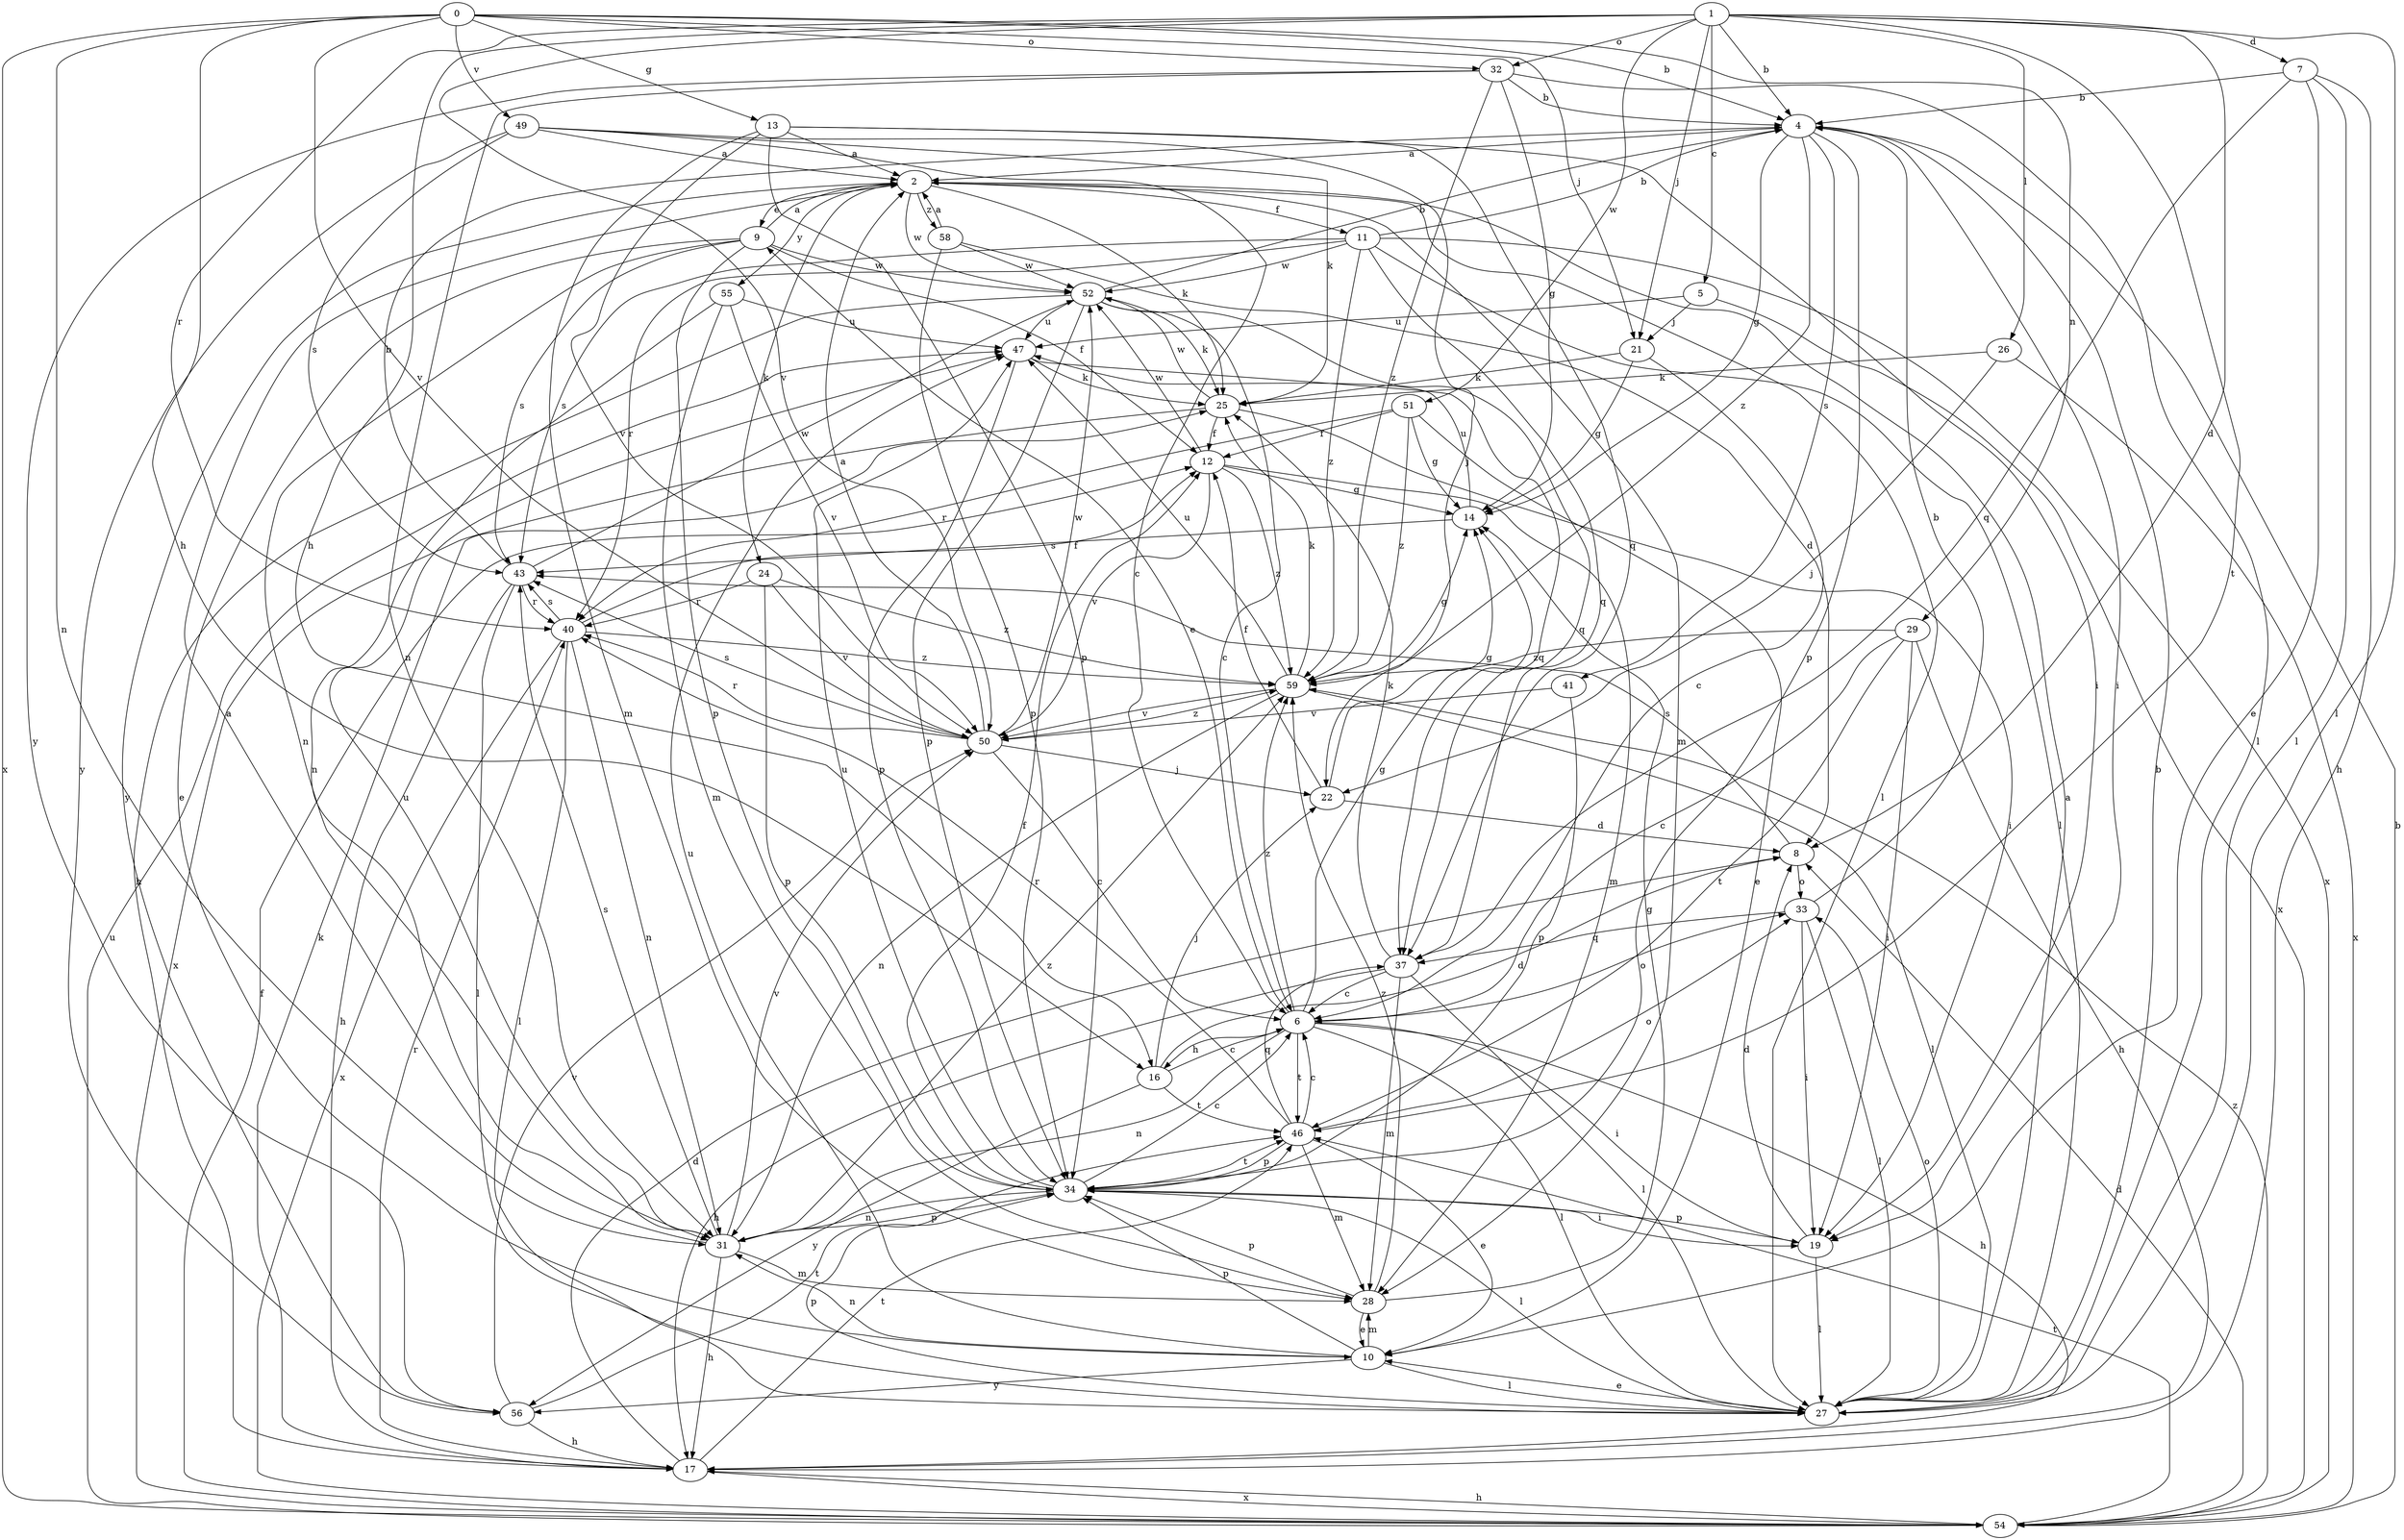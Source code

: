 strict digraph  {
0;
1;
2;
4;
5;
6;
7;
8;
9;
10;
11;
12;
13;
14;
16;
17;
19;
21;
22;
24;
25;
26;
27;
28;
29;
31;
32;
33;
34;
37;
40;
41;
43;
46;
47;
49;
50;
51;
52;
54;
55;
56;
58;
59;
0 -> 4  [label=b];
0 -> 13  [label=g];
0 -> 16  [label=h];
0 -> 21  [label=j];
0 -> 29  [label=n];
0 -> 31  [label=n];
0 -> 32  [label=o];
0 -> 49  [label=v];
0 -> 50  [label=v];
0 -> 54  [label=x];
1 -> 4  [label=b];
1 -> 5  [label=c];
1 -> 7  [label=d];
1 -> 8  [label=d];
1 -> 16  [label=h];
1 -> 21  [label=j];
1 -> 26  [label=l];
1 -> 27  [label=l];
1 -> 32  [label=o];
1 -> 40  [label=r];
1 -> 46  [label=t];
1 -> 50  [label=v];
1 -> 51  [label=w];
2 -> 9  [label=e];
2 -> 11  [label=f];
2 -> 24  [label=k];
2 -> 25  [label=k];
2 -> 27  [label=l];
2 -> 28  [label=m];
2 -> 52  [label=w];
2 -> 55  [label=y];
2 -> 56  [label=y];
2 -> 58  [label=z];
4 -> 2  [label=a];
4 -> 14  [label=g];
4 -> 19  [label=i];
4 -> 34  [label=p];
4 -> 41  [label=s];
4 -> 59  [label=z];
5 -> 21  [label=j];
5 -> 47  [label=u];
5 -> 54  [label=x];
6 -> 9  [label=e];
6 -> 14  [label=g];
6 -> 16  [label=h];
6 -> 17  [label=h];
6 -> 19  [label=i];
6 -> 27  [label=l];
6 -> 31  [label=n];
6 -> 33  [label=o];
6 -> 46  [label=t];
6 -> 59  [label=z];
7 -> 4  [label=b];
7 -> 10  [label=e];
7 -> 17  [label=h];
7 -> 27  [label=l];
7 -> 37  [label=q];
8 -> 33  [label=o];
8 -> 43  [label=s];
9 -> 2  [label=a];
9 -> 10  [label=e];
9 -> 12  [label=f];
9 -> 31  [label=n];
9 -> 34  [label=p];
9 -> 43  [label=s];
9 -> 52  [label=w];
10 -> 27  [label=l];
10 -> 28  [label=m];
10 -> 31  [label=n];
10 -> 34  [label=p];
10 -> 47  [label=u];
10 -> 56  [label=y];
11 -> 4  [label=b];
11 -> 27  [label=l];
11 -> 37  [label=q];
11 -> 40  [label=r];
11 -> 43  [label=s];
11 -> 52  [label=w];
11 -> 54  [label=x];
11 -> 59  [label=z];
12 -> 14  [label=g];
12 -> 28  [label=m];
12 -> 50  [label=v];
12 -> 52  [label=w];
12 -> 59  [label=z];
13 -> 2  [label=a];
13 -> 19  [label=i];
13 -> 28  [label=m];
13 -> 34  [label=p];
13 -> 37  [label=q];
13 -> 50  [label=v];
14 -> 43  [label=s];
14 -> 47  [label=u];
16 -> 6  [label=c];
16 -> 8  [label=d];
16 -> 22  [label=j];
16 -> 46  [label=t];
16 -> 56  [label=y];
17 -> 8  [label=d];
17 -> 25  [label=k];
17 -> 40  [label=r];
17 -> 46  [label=t];
17 -> 54  [label=x];
19 -> 8  [label=d];
19 -> 27  [label=l];
19 -> 34  [label=p];
21 -> 6  [label=c];
21 -> 14  [label=g];
21 -> 25  [label=k];
22 -> 8  [label=d];
22 -> 12  [label=f];
22 -> 14  [label=g];
24 -> 34  [label=p];
24 -> 40  [label=r];
24 -> 50  [label=v];
24 -> 59  [label=z];
25 -> 12  [label=f];
25 -> 19  [label=i];
25 -> 52  [label=w];
25 -> 54  [label=x];
26 -> 22  [label=j];
26 -> 25  [label=k];
26 -> 54  [label=x];
27 -> 2  [label=a];
27 -> 4  [label=b];
27 -> 10  [label=e];
27 -> 33  [label=o];
27 -> 34  [label=p];
28 -> 10  [label=e];
28 -> 14  [label=g];
28 -> 34  [label=p];
28 -> 59  [label=z];
29 -> 6  [label=c];
29 -> 17  [label=h];
29 -> 19  [label=i];
29 -> 46  [label=t];
29 -> 59  [label=z];
31 -> 2  [label=a];
31 -> 17  [label=h];
31 -> 28  [label=m];
31 -> 34  [label=p];
31 -> 43  [label=s];
31 -> 47  [label=u];
31 -> 50  [label=v];
31 -> 59  [label=z];
32 -> 4  [label=b];
32 -> 14  [label=g];
32 -> 27  [label=l];
32 -> 31  [label=n];
32 -> 56  [label=y];
32 -> 59  [label=z];
33 -> 4  [label=b];
33 -> 19  [label=i];
33 -> 27  [label=l];
33 -> 37  [label=q];
34 -> 6  [label=c];
34 -> 12  [label=f];
34 -> 19  [label=i];
34 -> 27  [label=l];
34 -> 31  [label=n];
34 -> 46  [label=t];
34 -> 47  [label=u];
37 -> 6  [label=c];
37 -> 17  [label=h];
37 -> 25  [label=k];
37 -> 27  [label=l];
37 -> 28  [label=m];
40 -> 12  [label=f];
40 -> 27  [label=l];
40 -> 31  [label=n];
40 -> 43  [label=s];
40 -> 54  [label=x];
40 -> 59  [label=z];
41 -> 34  [label=p];
41 -> 50  [label=v];
43 -> 4  [label=b];
43 -> 17  [label=h];
43 -> 27  [label=l];
43 -> 40  [label=r];
43 -> 52  [label=w];
46 -> 6  [label=c];
46 -> 10  [label=e];
46 -> 28  [label=m];
46 -> 33  [label=o];
46 -> 34  [label=p];
46 -> 37  [label=q];
46 -> 40  [label=r];
47 -> 25  [label=k];
47 -> 34  [label=p];
47 -> 37  [label=q];
49 -> 2  [label=a];
49 -> 6  [label=c];
49 -> 22  [label=j];
49 -> 25  [label=k];
49 -> 43  [label=s];
49 -> 56  [label=y];
50 -> 2  [label=a];
50 -> 6  [label=c];
50 -> 22  [label=j];
50 -> 40  [label=r];
50 -> 43  [label=s];
50 -> 52  [label=w];
50 -> 59  [label=z];
51 -> 10  [label=e];
51 -> 12  [label=f];
51 -> 14  [label=g];
51 -> 40  [label=r];
51 -> 59  [label=z];
52 -> 4  [label=b];
52 -> 6  [label=c];
52 -> 17  [label=h];
52 -> 25  [label=k];
52 -> 34  [label=p];
52 -> 37  [label=q];
52 -> 47  [label=u];
54 -> 4  [label=b];
54 -> 8  [label=d];
54 -> 12  [label=f];
54 -> 17  [label=h];
54 -> 46  [label=t];
54 -> 47  [label=u];
54 -> 59  [label=z];
55 -> 28  [label=m];
55 -> 31  [label=n];
55 -> 47  [label=u];
55 -> 50  [label=v];
56 -> 17  [label=h];
56 -> 46  [label=t];
56 -> 50  [label=v];
58 -> 2  [label=a];
58 -> 8  [label=d];
58 -> 34  [label=p];
58 -> 52  [label=w];
59 -> 14  [label=g];
59 -> 25  [label=k];
59 -> 27  [label=l];
59 -> 31  [label=n];
59 -> 47  [label=u];
59 -> 50  [label=v];
}
